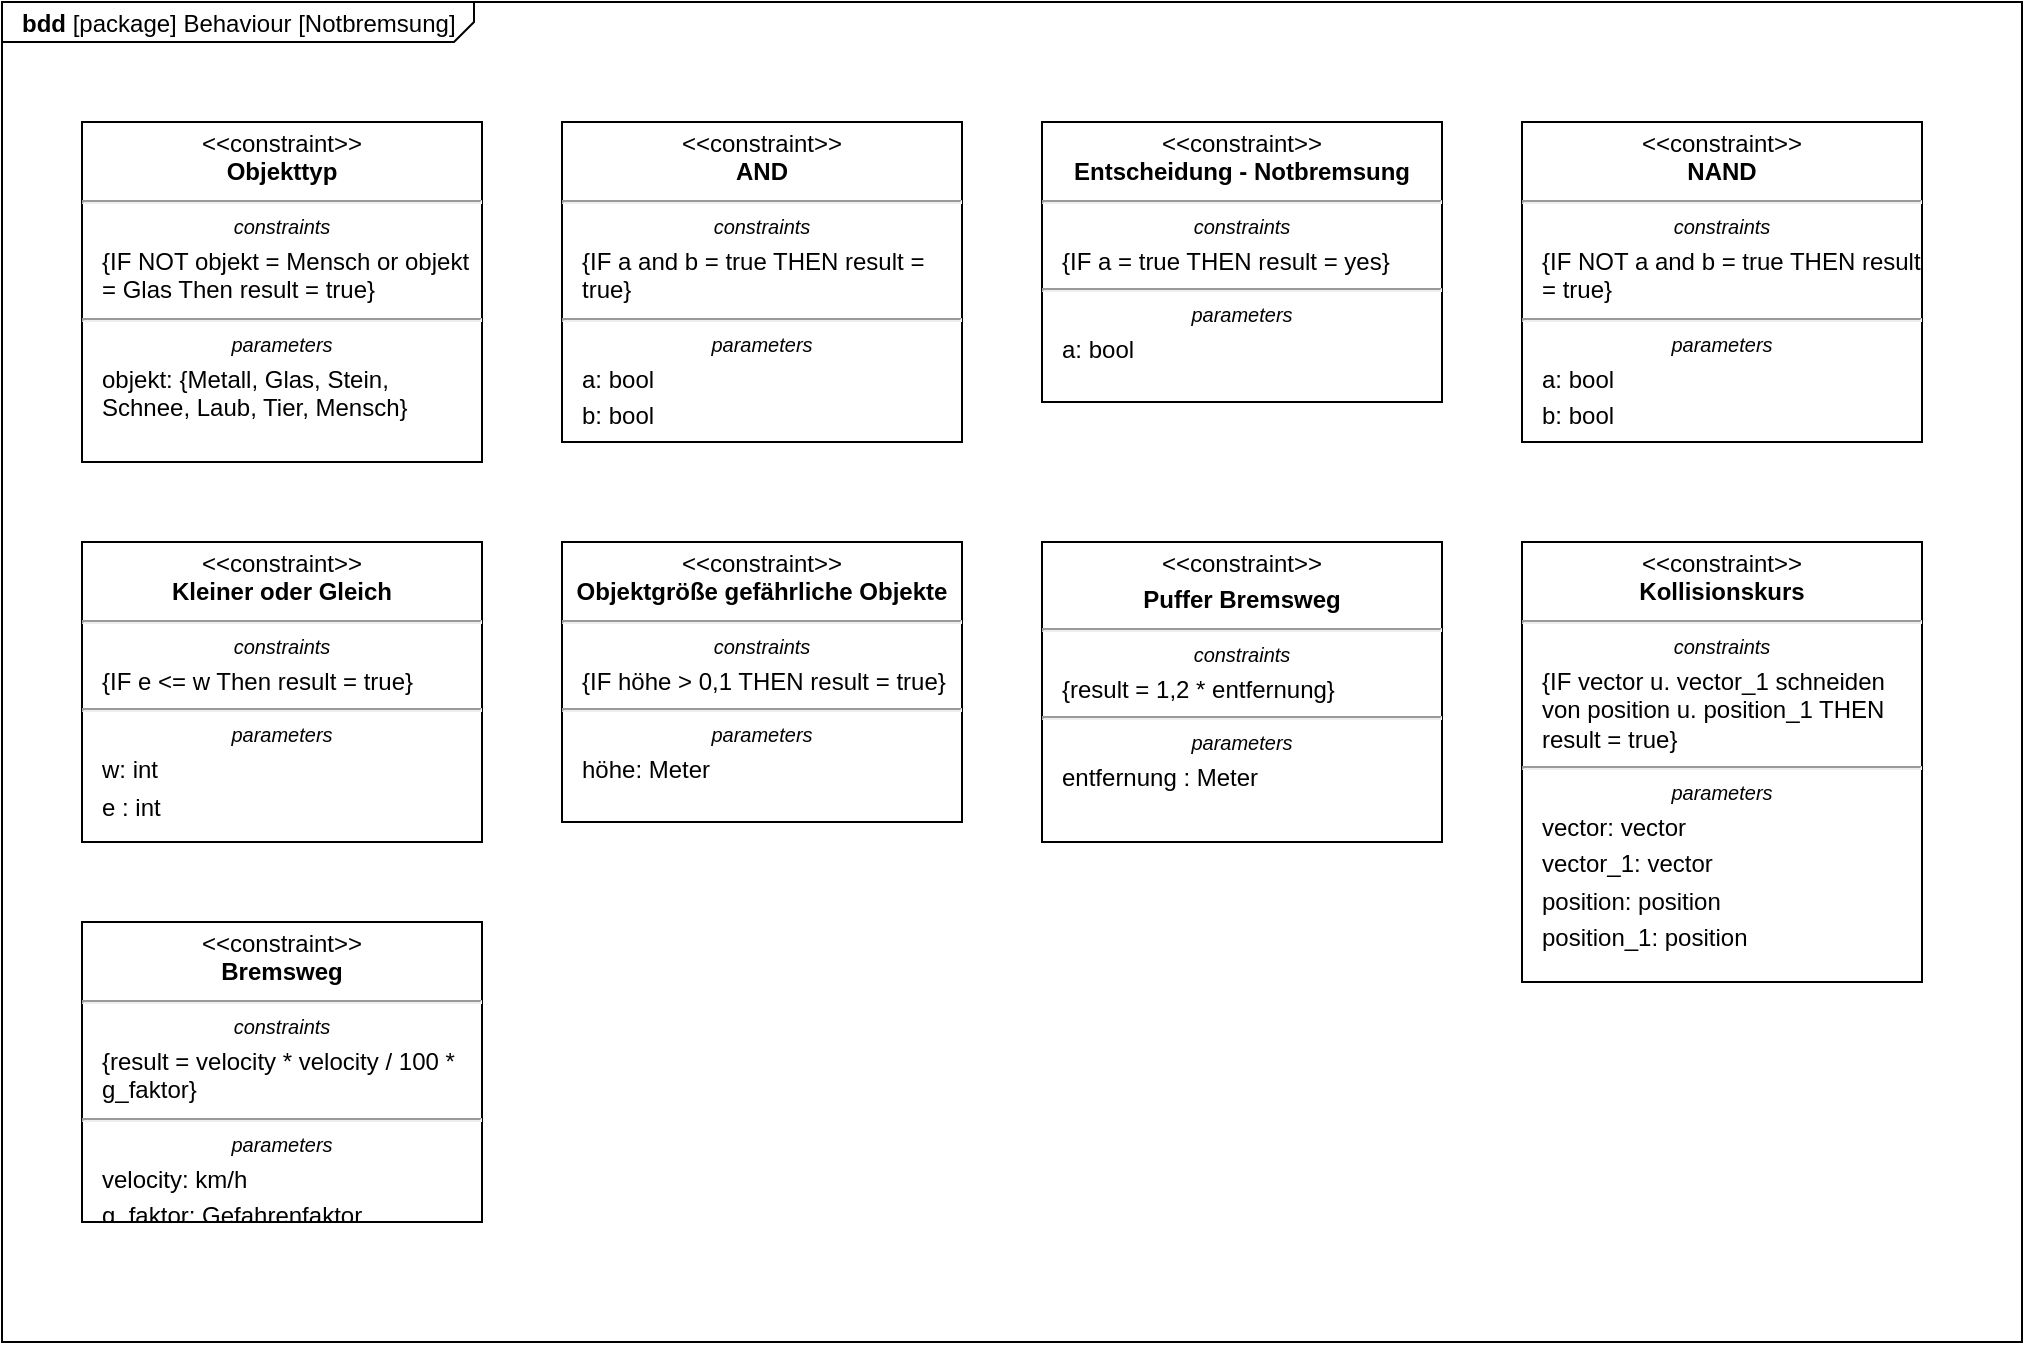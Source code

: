 <mxfile version="22.1.18" type="device">
  <diagram id="cP5aK-2l6MVHGxgbmIja" name="bdd">
    <mxGraphModel dx="1596" dy="982" grid="1" gridSize="10" guides="1" tooltips="1" connect="1" arrows="1" fold="1" page="1" pageScale="1" pageWidth="850" pageHeight="1100" math="0" shadow="0">
      <root>
        <mxCell id="0" />
        <mxCell id="1" parent="0" />
        <mxCell id="YcovKsiL6sOtGHQFJfTx-1" value="&lt;p style=&quot;margin:0px;margin-top:4px;margin-left:10px;text-align:left;&quot;&gt;&lt;b&gt;bdd&lt;/b&gt;&amp;nbsp;[package] Behaviour [Notbremsung]&lt;/p&gt;" style="html=1;shape=mxgraph.sysml.package;labelX=236.44;align=left;spacingLeft=10;overflow=fill;recursiveResize=0;" parent="1" vertex="1">
          <mxGeometry x="20" y="20" width="1010" height="670" as="geometry" />
        </mxCell>
        <mxCell id="YcovKsiL6sOtGHQFJfTx-5" value="&lt;p style=&quot;margin: 4px 0px 0px;&quot;&gt;&amp;lt;&amp;lt;constraint&amp;gt;&amp;gt;&lt;br&gt;&lt;b&gt;Objekttyp&lt;/b&gt;&lt;/p&gt;&lt;hr&gt;&lt;p style=&quot;font-size: 10px; margin: 4px 0px 0px;&quot;&gt;&lt;i&gt;constraints&lt;/i&gt;&lt;/p&gt;&lt;p style=&quot;margin: 4px 0px 0px 10px; text-align: left;&quot;&gt;{IF NOT objekt = Mensch or objekt = Glas Then result = true}&lt;br&gt;&lt;/p&gt;&lt;hr&gt;&lt;p style=&quot;font-size: 10px; margin: 4px 0px 0px;&quot;&gt;&lt;i&gt;parameters&lt;/i&gt;&lt;/p&gt;&lt;p style=&quot;margin: 4px 0px 0px 10px; text-align: left;&quot;&gt;objekt: {Metall, Glas, Stein, Schnee, Laub, Tier, Mensch}&lt;/p&gt;" style="shape=rect;html=1;overflow=fill;whiteSpace=wrap;" parent="1" vertex="1">
          <mxGeometry x="60" y="80" width="200" height="170" as="geometry" />
        </mxCell>
        <mxCell id="YcovKsiL6sOtGHQFJfTx-7" value="&lt;p style=&quot;margin:0px;margin-top:4px;text-align:center;&quot;&gt;&amp;lt;&amp;lt;constraint&amp;gt;&amp;gt;&lt;br&gt;&lt;b&gt;Entscheidung - Notbremsung&lt;/b&gt;&lt;/p&gt;&lt;hr&gt;&lt;p style=&quot;font-size:10px;margin:0px;margin-top:4px;text-align:center;&quot;&gt;&lt;i&gt;constraints&lt;/i&gt;&lt;/p&gt;&lt;p style=&quot;margin:0px;margin-top:4px;margin-left:10px;text-align:left;&quot;&gt;{IF a = true THEN result = yes}&lt;br&gt;&lt;/p&gt;&lt;hr&gt;&lt;p style=&quot;font-size:10px;margin:0px;margin-top:4px;text-align:center;&quot;&gt;&lt;i&gt;parameters&lt;/i&gt;&lt;/p&gt;&lt;p style=&quot;margin:0px;margin-top:4px;margin-left:10px;text-align:left;&quot;&gt;a: bool&lt;/p&gt;" style="shape=rect;html=1;overflow=fill;whiteSpace=wrap;" parent="1" vertex="1">
          <mxGeometry x="540" y="80" width="200" height="140" as="geometry" />
        </mxCell>
        <mxCell id="YcovKsiL6sOtGHQFJfTx-8" value="&lt;p style=&quot;margin:0px;margin-top:4px;text-align:center;&quot;&gt;&amp;lt;&amp;lt;constraint&amp;gt;&amp;gt;&lt;br&gt;&lt;b&gt;AND&lt;/b&gt;&lt;/p&gt;&lt;hr&gt;&lt;p style=&quot;font-size:10px;margin:0px;margin-top:4px;text-align:center;&quot;&gt;&lt;i&gt;constraints&lt;/i&gt;&lt;/p&gt;&lt;p style=&quot;margin:0px;margin-top:4px;margin-left:10px;text-align:left;&quot;&gt;{IF a and b = true THEN result = true}&lt;br&gt;&lt;/p&gt;&lt;hr&gt;&lt;p style=&quot;font-size:10px;margin:0px;margin-top:4px;text-align:center;&quot;&gt;&lt;i&gt;parameters&lt;/i&gt;&lt;/p&gt;&lt;p style=&quot;margin:0px;margin-top:4px;margin-left:10px;text-align:left;&quot;&gt;a: bool&lt;br&gt;&lt;/p&gt;&lt;p style=&quot;margin:0px;margin-top:4px;margin-left:10px;text-align:left;&quot;&gt;b: bool&lt;br&gt;&lt;/p&gt;" style="shape=rect;html=1;overflow=fill;whiteSpace=wrap;" parent="1" vertex="1">
          <mxGeometry x="300" y="80" width="200" height="160" as="geometry" />
        </mxCell>
        <mxCell id="YcovKsiL6sOtGHQFJfTx-9" value="&lt;p style=&quot;margin: 4px 0px 0px;&quot;&gt;&amp;lt;&amp;lt;constraint&amp;gt;&amp;gt;&lt;br&gt;&lt;b&gt;Kollisionskurs&lt;/b&gt;&lt;/p&gt;&lt;hr&gt;&lt;p style=&quot;font-size: 10px; margin: 4px 0px 0px;&quot;&gt;&lt;i&gt;constraints&lt;/i&gt;&lt;/p&gt;&lt;p style=&quot;margin: 4px 0px 0px 10px; text-align: left;&quot;&gt;{IF vector u. vector_1 schneiden von position u. position_1 THEN result = true}&lt;br&gt;&lt;/p&gt;&lt;hr&gt;&lt;p style=&quot;font-size: 10px; margin: 4px 0px 0px;&quot;&gt;&lt;i&gt;parameters&lt;/i&gt;&lt;/p&gt;&lt;p style=&quot;margin: 4px 0px 0px 10px; text-align: left;&quot;&gt;vector: vector&lt;/p&gt;&lt;p style=&quot;margin: 4px 0px 0px 10px; text-align: left;&quot;&gt;vector_1: vector&lt;/p&gt;&lt;p style=&quot;margin: 4px 0px 0px 10px; text-align: left;&quot;&gt;position: position&lt;/p&gt;&lt;p style=&quot;margin: 4px 0px 0px 10px; text-align: left;&quot;&gt;position_1: position&lt;/p&gt;" style="shape=rect;html=1;overflow=fill;whiteSpace=wrap;" parent="1" vertex="1">
          <mxGeometry x="780" y="290" width="200" height="220" as="geometry" />
        </mxCell>
        <mxCell id="YcovKsiL6sOtGHQFJfTx-10" value="&lt;p style=&quot;margin: 4px 0px 0px;&quot;&gt;&amp;lt;&amp;lt;constraint&amp;gt;&amp;gt;&lt;br&gt;&lt;b&gt;Bremsweg&lt;/b&gt;&lt;/p&gt;&lt;hr&gt;&lt;p style=&quot;font-size: 10px; margin: 4px 0px 0px;&quot;&gt;&lt;i&gt;constraints&lt;/i&gt;&lt;/p&gt;&lt;p style=&quot;margin: 4px 0px 0px 10px; text-align: left;&quot;&gt;{result = velocity * velocity / 100 * g_faktor}&lt;br&gt;&lt;/p&gt;&lt;hr&gt;&lt;p style=&quot;font-size: 10px; margin: 4px 0px 0px;&quot;&gt;&lt;i&gt;parameters&lt;/i&gt;&lt;/p&gt;&lt;p style=&quot;margin: 4px 0px 0px 10px; text-align: left;&quot;&gt;velocity: km/h&lt;/p&gt;&lt;p style=&quot;margin: 4px 0px 0px 10px; text-align: left;&quot;&gt;g_faktor: Gefahrenfaktor&lt;br&gt;&lt;/p&gt;" style="shape=rect;html=1;overflow=fill;whiteSpace=wrap;" parent="1" vertex="1">
          <mxGeometry x="60" y="480" width="200" height="150" as="geometry" />
        </mxCell>
        <mxCell id="YcovKsiL6sOtGHQFJfTx-12" value="&lt;p style=&quot;margin:0px;margin-top:4px;text-align:center;&quot;&gt;&amp;lt;&amp;lt;constraint&amp;gt;&amp;gt;&lt;br&gt;&lt;b&gt;Objektgröße gefährliche Objekte&lt;/b&gt;&lt;/p&gt;&lt;hr&gt;&lt;p style=&quot;font-size:10px;margin:0px;margin-top:4px;text-align:center;&quot;&gt;&lt;i&gt;constraints&lt;/i&gt;&lt;/p&gt;&lt;p style=&quot;margin:0px;margin-top:4px;margin-left:10px;text-align:left;&quot;&gt;{IF höhe &amp;gt; 0,1 THEN result = true}&lt;br&gt;&lt;/p&gt;&lt;hr&gt;&lt;p style=&quot;font-size:10px;margin:0px;margin-top:4px;text-align:center;&quot;&gt;&lt;i&gt;parameters&lt;/i&gt;&lt;/p&gt;&lt;p style=&quot;margin:0px;margin-top:4px;margin-left:10px;text-align:left;&quot;&gt;höhe: Meter&lt;br&gt;&lt;/p&gt;" style="shape=rect;html=1;overflow=fill;whiteSpace=wrap;" parent="1" vertex="1">
          <mxGeometry x="300" y="290" width="200" height="140" as="geometry" />
        </mxCell>
        <mxCell id="YcovKsiL6sOtGHQFJfTx-13" value="&lt;p style=&quot;margin: 4px 0px 0px;&quot;&gt;&amp;lt;&amp;lt;constraint&amp;gt;&amp;gt;&lt;/p&gt;&lt;p style=&quot;margin: 4px 0px 0px;&quot;&gt;&lt;b&gt;Puffer Bremsweg&lt;/b&gt;&lt;br&gt;&lt;/p&gt;&lt;hr&gt;&lt;p style=&quot;font-size: 10px; margin: 4px 0px 0px;&quot;&gt;&lt;i&gt;constraints&lt;/i&gt;&lt;/p&gt;&lt;p style=&quot;margin: 4px 0px 0px 10px; text-align: left;&quot;&gt;{result = 1,2 * entfernung}&lt;br&gt;&lt;/p&gt;&lt;hr&gt;&lt;p style=&quot;font-size: 10px; margin: 4px 0px 0px;&quot;&gt;&lt;i&gt;parameters&lt;/i&gt;&lt;/p&gt;&lt;p style=&quot;margin: 4px 0px 0px 10px; text-align: left;&quot;&gt;entfernung : Meter&lt;/p&gt;" style="shape=rect;html=1;overflow=fill;whiteSpace=wrap;" parent="1" vertex="1">
          <mxGeometry x="540" y="290" width="200" height="150" as="geometry" />
        </mxCell>
        <mxCell id="YcovKsiL6sOtGHQFJfTx-14" value="&lt;p style=&quot;margin: 4px 0px 0px;&quot;&gt;&amp;lt;&amp;lt;constraint&amp;gt;&amp;gt;&lt;br&gt;&lt;b&gt;Kleiner oder Gleich&lt;/b&gt;&lt;br&gt;&lt;/p&gt;&lt;hr&gt;&lt;p style=&quot;font-size: 10px; margin: 4px 0px 0px;&quot;&gt;&lt;i&gt;constraints&lt;/i&gt;&lt;/p&gt;&lt;p style=&quot;margin: 4px 0px 0px 10px; text-align: left;&quot;&gt;{IF e &amp;lt;= w Then result = true}&lt;br&gt;&lt;/p&gt;&lt;hr&gt;&lt;p style=&quot;font-size: 10px; margin: 4px 0px 0px;&quot;&gt;&lt;i&gt;parameters&lt;/i&gt;&lt;/p&gt;&lt;p style=&quot;margin: 4px 0px 0px 10px; text-align: left;&quot;&gt;w: int&lt;/p&gt;&lt;p style=&quot;margin: 4px 0px 0px 10px; text-align: left;&quot;&gt;e : int&lt;/p&gt;" style="shape=rect;html=1;overflow=fill;whiteSpace=wrap;" parent="1" vertex="1">
          <mxGeometry x="60" y="290" width="200" height="150" as="geometry" />
        </mxCell>
        <mxCell id="0zBbUDFgHmEUHGAQRZg0-1" value="&lt;p style=&quot;margin:0px;margin-top:4px;text-align:center;&quot;&gt;&amp;lt;&amp;lt;constraint&amp;gt;&amp;gt;&lt;br&gt;&lt;b&gt;NAND&lt;/b&gt;&lt;/p&gt;&lt;hr&gt;&lt;p style=&quot;font-size:10px;margin:0px;margin-top:4px;text-align:center;&quot;&gt;&lt;i&gt;constraints&lt;/i&gt;&lt;/p&gt;&lt;p style=&quot;margin:0px;margin-top:4px;margin-left:10px;text-align:left;&quot;&gt;{IF NOT a and b = true THEN result = true}&lt;br&gt;&lt;/p&gt;&lt;hr&gt;&lt;p style=&quot;font-size:10px;margin:0px;margin-top:4px;text-align:center;&quot;&gt;&lt;i&gt;parameters&lt;/i&gt;&lt;/p&gt;&lt;p style=&quot;margin:0px;margin-top:4px;margin-left:10px;text-align:left;&quot;&gt;a: bool&lt;br&gt;&lt;/p&gt;&lt;p style=&quot;margin:0px;margin-top:4px;margin-left:10px;text-align:left;&quot;&gt;b: bool&lt;br&gt;&lt;/p&gt;" style="shape=rect;html=1;overflow=fill;whiteSpace=wrap;" parent="1" vertex="1">
          <mxGeometry x="780" y="80" width="200" height="160" as="geometry" />
        </mxCell>
      </root>
    </mxGraphModel>
  </diagram>
</mxfile>
